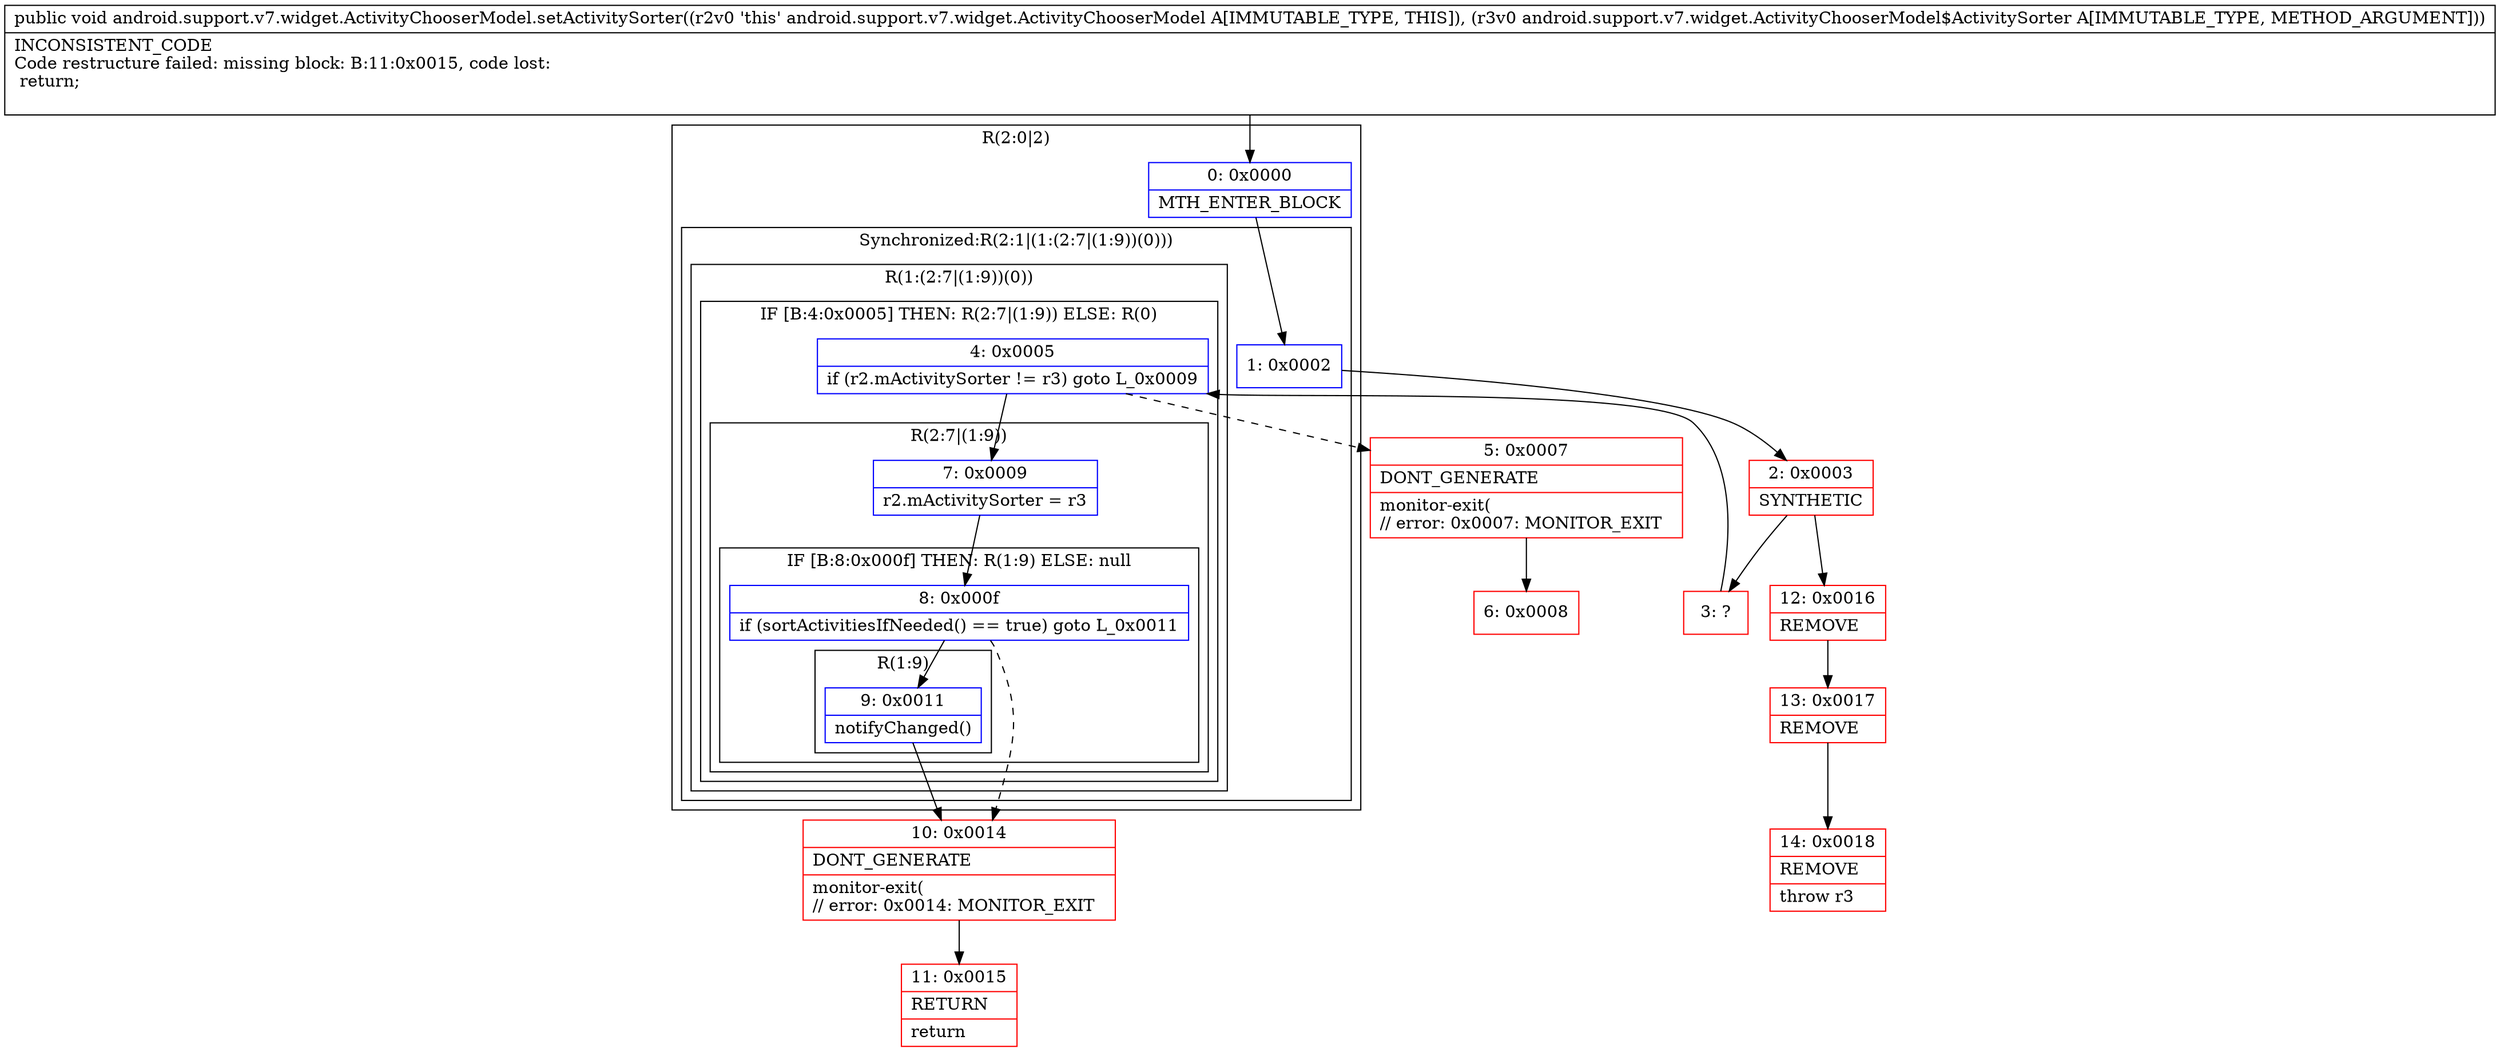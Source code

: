 digraph "CFG forandroid.support.v7.widget.ActivityChooserModel.setActivitySorter(Landroid\/support\/v7\/widget\/ActivityChooserModel$ActivitySorter;)V" {
subgraph cluster_Region_1945678462 {
label = "R(2:0|2)";
node [shape=record,color=blue];
Node_0 [shape=record,label="{0\:\ 0x0000|MTH_ENTER_BLOCK\l}"];
subgraph cluster_SynchronizedRegion_1040679172 {
label = "Synchronized:R(2:1|(1:(2:7|(1:9))(0)))";
node [shape=record,color=blue];
Node_1 [shape=record,label="{1\:\ 0x0002}"];
subgraph cluster_Region_390819415 {
label = "R(1:(2:7|(1:9))(0))";
node [shape=record,color=blue];
subgraph cluster_IfRegion_1555977679 {
label = "IF [B:4:0x0005] THEN: R(2:7|(1:9)) ELSE: R(0)";
node [shape=record,color=blue];
Node_4 [shape=record,label="{4\:\ 0x0005|if (r2.mActivitySorter != r3) goto L_0x0009\l}"];
subgraph cluster_Region_1793288036 {
label = "R(2:7|(1:9))";
node [shape=record,color=blue];
Node_7 [shape=record,label="{7\:\ 0x0009|r2.mActivitySorter = r3\l}"];
subgraph cluster_IfRegion_1760482461 {
label = "IF [B:8:0x000f] THEN: R(1:9) ELSE: null";
node [shape=record,color=blue];
Node_8 [shape=record,label="{8\:\ 0x000f|if (sortActivitiesIfNeeded() == true) goto L_0x0011\l}"];
subgraph cluster_Region_614147585 {
label = "R(1:9)";
node [shape=record,color=blue];
Node_9 [shape=record,label="{9\:\ 0x0011|notifyChanged()\l}"];
}
}
}
subgraph cluster_Region_178589552 {
label = "R(0)";
node [shape=record,color=blue];
}
}
}
}
}
Node_2 [shape=record,color=red,label="{2\:\ 0x0003|SYNTHETIC\l}"];
Node_3 [shape=record,color=red,label="{3\:\ ?}"];
Node_5 [shape=record,color=red,label="{5\:\ 0x0007|DONT_GENERATE\l|monitor\-exit(\l\/\/ error: 0x0007: MONITOR_EXIT  \l}"];
Node_6 [shape=record,color=red,label="{6\:\ 0x0008}"];
Node_10 [shape=record,color=red,label="{10\:\ 0x0014|DONT_GENERATE\l|monitor\-exit(\l\/\/ error: 0x0014: MONITOR_EXIT  \l}"];
Node_11 [shape=record,color=red,label="{11\:\ 0x0015|RETURN\l|return\l}"];
Node_12 [shape=record,color=red,label="{12\:\ 0x0016|REMOVE\l}"];
Node_13 [shape=record,color=red,label="{13\:\ 0x0017|REMOVE\l}"];
Node_14 [shape=record,color=red,label="{14\:\ 0x0018|REMOVE\l|throw r3\l}"];
MethodNode[shape=record,label="{public void android.support.v7.widget.ActivityChooserModel.setActivitySorter((r2v0 'this' android.support.v7.widget.ActivityChooserModel A[IMMUTABLE_TYPE, THIS]), (r3v0 android.support.v7.widget.ActivityChooserModel$ActivitySorter A[IMMUTABLE_TYPE, METHOD_ARGUMENT]))  | INCONSISTENT_CODE\lCode restructure failed: missing block: B:11:0x0015, code lost:\l    return;\l\l}"];
MethodNode -> Node_0;
Node_0 -> Node_1;
Node_1 -> Node_2;
Node_4 -> Node_5[style=dashed];
Node_4 -> Node_7;
Node_7 -> Node_8;
Node_8 -> Node_9;
Node_8 -> Node_10[style=dashed];
Node_9 -> Node_10;
Node_2 -> Node_3;
Node_2 -> Node_12;
Node_3 -> Node_4;
Node_5 -> Node_6;
Node_10 -> Node_11;
Node_12 -> Node_13;
Node_13 -> Node_14;
}

